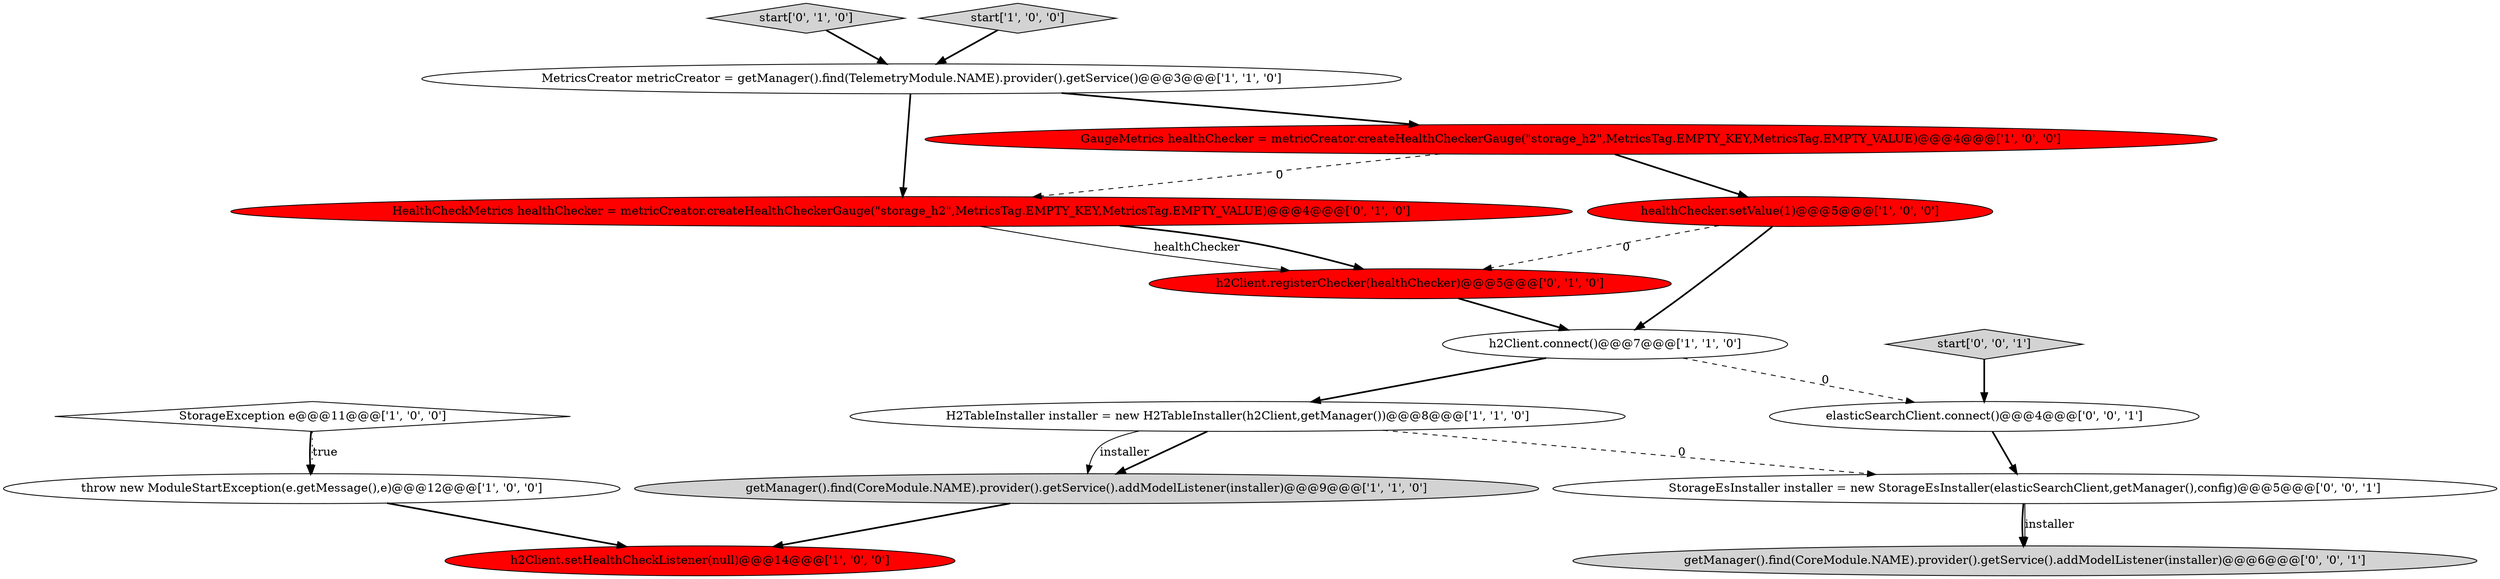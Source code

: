 digraph {
4 [style = filled, label = "healthChecker.setValue(1)@@@5@@@['1', '0', '0']", fillcolor = red, shape = ellipse image = "AAA1AAABBB1BBB"];
10 [style = filled, label = "h2Client.registerChecker(healthChecker)@@@5@@@['0', '1', '0']", fillcolor = red, shape = ellipse image = "AAA1AAABBB2BBB"];
16 [style = filled, label = "getManager().find(CoreModule.NAME).provider().getService().addModelListener(installer)@@@6@@@['0', '0', '1']", fillcolor = lightgray, shape = ellipse image = "AAA0AAABBB3BBB"];
15 [style = filled, label = "StorageEsInstaller installer = new StorageEsInstaller(elasticSearchClient,getManager(),config)@@@5@@@['0', '0', '1']", fillcolor = white, shape = ellipse image = "AAA0AAABBB3BBB"];
12 [style = filled, label = "start['0', '1', '0']", fillcolor = lightgray, shape = diamond image = "AAA0AAABBB2BBB"];
11 [style = filled, label = "HealthCheckMetrics healthChecker = metricCreator.createHealthCheckerGauge(\"storage_h2\",MetricsTag.EMPTY_KEY,MetricsTag.EMPTY_VALUE)@@@4@@@['0', '1', '0']", fillcolor = red, shape = ellipse image = "AAA1AAABBB2BBB"];
3 [style = filled, label = "GaugeMetrics healthChecker = metricCreator.createHealthCheckerGauge(\"storage_h2\",MetricsTag.EMPTY_KEY,MetricsTag.EMPTY_VALUE)@@@4@@@['1', '0', '0']", fillcolor = red, shape = ellipse image = "AAA1AAABBB1BBB"];
2 [style = filled, label = "getManager().find(CoreModule.NAME).provider().getService().addModelListener(installer)@@@9@@@['1', '1', '0']", fillcolor = lightgray, shape = ellipse image = "AAA0AAABBB1BBB"];
7 [style = filled, label = "h2Client.setHealthCheckListener(null)@@@14@@@['1', '0', '0']", fillcolor = red, shape = ellipse image = "AAA1AAABBB1BBB"];
9 [style = filled, label = "StorageException e@@@11@@@['1', '0', '0']", fillcolor = white, shape = diamond image = "AAA0AAABBB1BBB"];
14 [style = filled, label = "elasticSearchClient.connect()@@@4@@@['0', '0', '1']", fillcolor = white, shape = ellipse image = "AAA0AAABBB3BBB"];
13 [style = filled, label = "start['0', '0', '1']", fillcolor = lightgray, shape = diamond image = "AAA0AAABBB3BBB"];
1 [style = filled, label = "start['1', '0', '0']", fillcolor = lightgray, shape = diamond image = "AAA0AAABBB1BBB"];
0 [style = filled, label = "h2Client.connect()@@@7@@@['1', '1', '0']", fillcolor = white, shape = ellipse image = "AAA0AAABBB1BBB"];
6 [style = filled, label = "H2TableInstaller installer = new H2TableInstaller(h2Client,getManager())@@@8@@@['1', '1', '0']", fillcolor = white, shape = ellipse image = "AAA0AAABBB1BBB"];
8 [style = filled, label = "MetricsCreator metricCreator = getManager().find(TelemetryModule.NAME).provider().getService()@@@3@@@['1', '1', '0']", fillcolor = white, shape = ellipse image = "AAA0AAABBB1BBB"];
5 [style = filled, label = "throw new ModuleStartException(e.getMessage(),e)@@@12@@@['1', '0', '0']", fillcolor = white, shape = ellipse image = "AAA0AAABBB1BBB"];
1->8 [style = bold, label=""];
0->6 [style = bold, label=""];
8->3 [style = bold, label=""];
15->16 [style = bold, label=""];
3->4 [style = bold, label=""];
4->0 [style = bold, label=""];
6->2 [style = bold, label=""];
0->14 [style = dashed, label="0"];
15->16 [style = solid, label="installer"];
6->15 [style = dashed, label="0"];
11->10 [style = bold, label=""];
12->8 [style = bold, label=""];
10->0 [style = bold, label=""];
9->5 [style = bold, label=""];
5->7 [style = bold, label=""];
14->15 [style = bold, label=""];
2->7 [style = bold, label=""];
11->10 [style = solid, label="healthChecker"];
6->2 [style = solid, label="installer"];
4->10 [style = dashed, label="0"];
8->11 [style = bold, label=""];
13->14 [style = bold, label=""];
3->11 [style = dashed, label="0"];
9->5 [style = dotted, label="true"];
}
